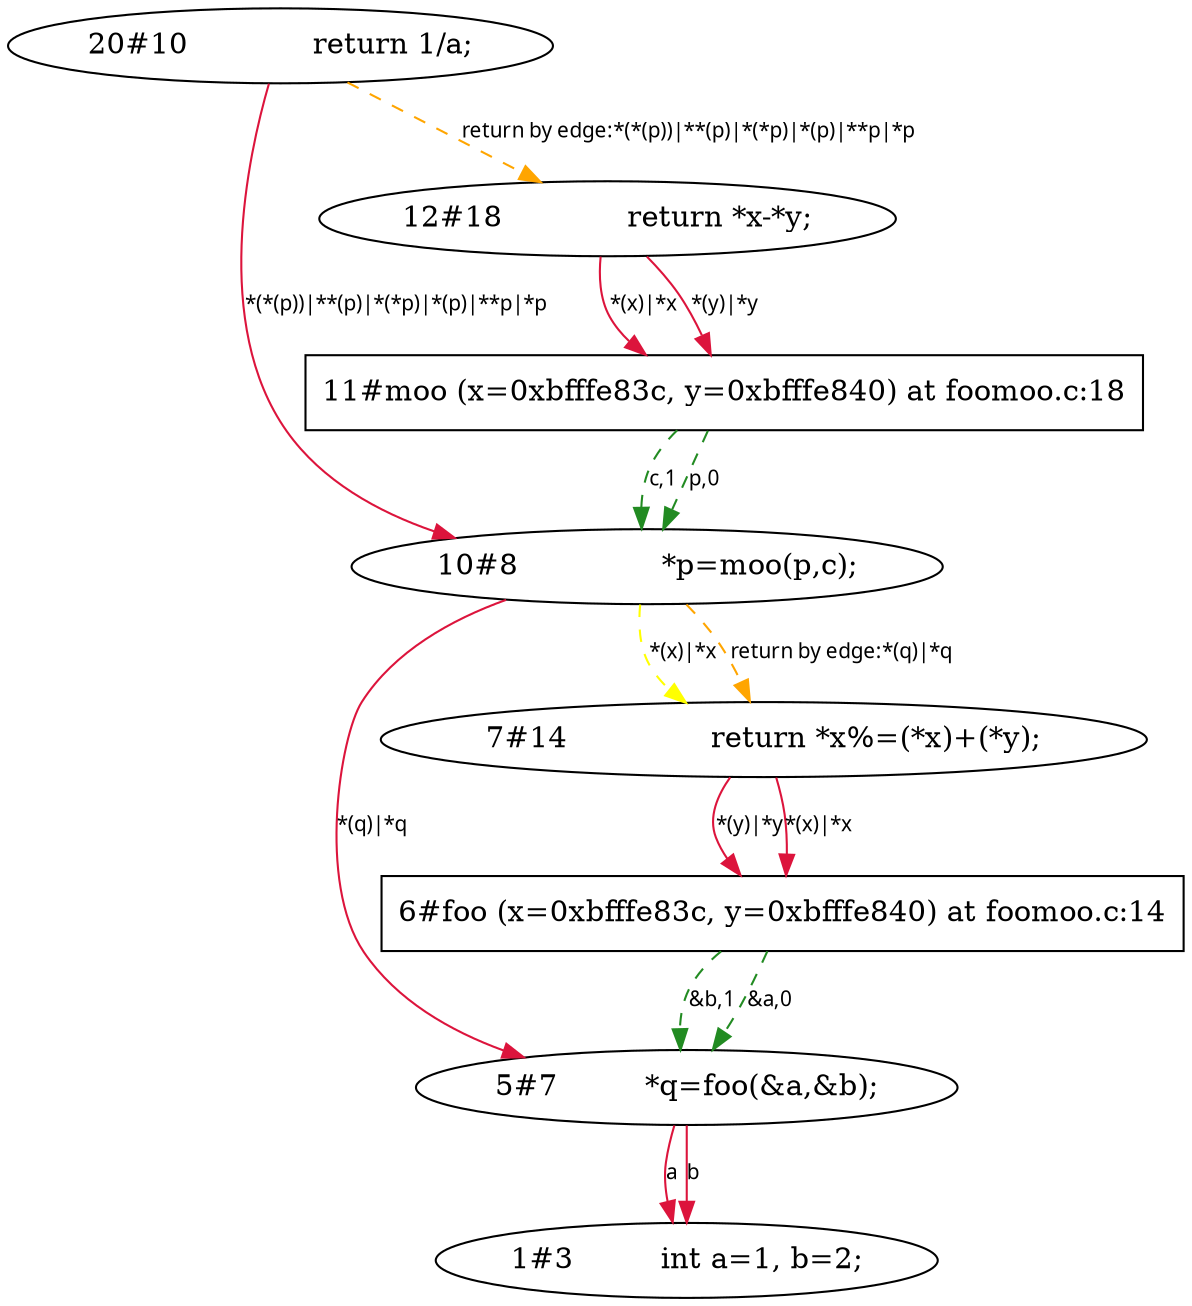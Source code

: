 digraph tiantgraph{
"1#3		int a=1, b=2;";
"5#7		*q=foo(&a,&b);";
"6#foo (x=0xbfffe83c, y=0xbfffe840) at foomoo.c:14"[shape="record"];
"7#14		return *x%=(*x)+(*y);";
"10#8		*p=moo(p,c);";
"11#moo (x=0xbfffe83c, y=0xbfffe840) at foomoo.c:18"[shape="record"];
"12#18		return *x-*y;";
"20#10		return 1/a;";
edge [fontname = "Verdana", fontsize = 10, color="crimson", style="solid"];
"12#18		return *x-*y;"->"11#moo (x=0xbfffe83c, y=0xbfffe840) at foomoo.c:18"[label="*(x)|*x"];
"12#18		return *x-*y;"->"11#moo (x=0xbfffe83c, y=0xbfffe840) at foomoo.c:18"[label="*(y)|*y"];
"10#8		*p=moo(p,c);"->"5#7		*q=foo(&a,&b);"[label="*(q)|*q"];
"20#10		return 1/a;"->"10#8		*p=moo(p,c);"[label="*(*(p))|**(p)|*(*p)|*(p)|**p|*p"];
"5#7		*q=foo(&a,&b);"->"1#3		int a=1, b=2;"[label="a"];
"5#7		*q=foo(&a,&b);"->"1#3		int a=1, b=2;"[label="b"];
"7#14		return *x%=(*x)+(*y);"->"6#foo (x=0xbfffe83c, y=0xbfffe840) at foomoo.c:14"[label="*(y)|*y"];
"7#14		return *x%=(*x)+(*y);"->"6#foo (x=0xbfffe83c, y=0xbfffe840) at foomoo.c:14"[label="*(x)|*x"];
"10#8		*p=moo(p,c);"->"7#14		return *x%=(*x)+(*y);"[label="*(x)|*x",style="dashed", color="yellow"];
"10#8		*p=moo(p,c);"->"7#14		return *x%=(*x)+(*y);"[label="return by edge:*(q)|*q",style="dashed", color="orange"];
"20#10		return 1/a;"->"12#18		return *x-*y;"[label="return by edge:*(*(p))|**(p)|*(*p)|*(p)|**p|*p",style="dashed", color="orange"];
"11#moo (x=0xbfffe83c, y=0xbfffe840) at foomoo.c:18"->"10#8		*p=moo(p,c);"[label="c,1",style="dashed", color="forestgreen"];
"11#moo (x=0xbfffe83c, y=0xbfffe840) at foomoo.c:18"->"10#8		*p=moo(p,c);"[label="p,0",style="dashed", color="forestgreen"];
"6#foo (x=0xbfffe83c, y=0xbfffe840) at foomoo.c:14"->"5#7		*q=foo(&a,&b);"[label="&b,1",style="dashed", color="forestgreen"];
"6#foo (x=0xbfffe83c, y=0xbfffe840) at foomoo.c:14"->"5#7		*q=foo(&a,&b);"[label="&a,0",style="dashed", color="forestgreen"];
}